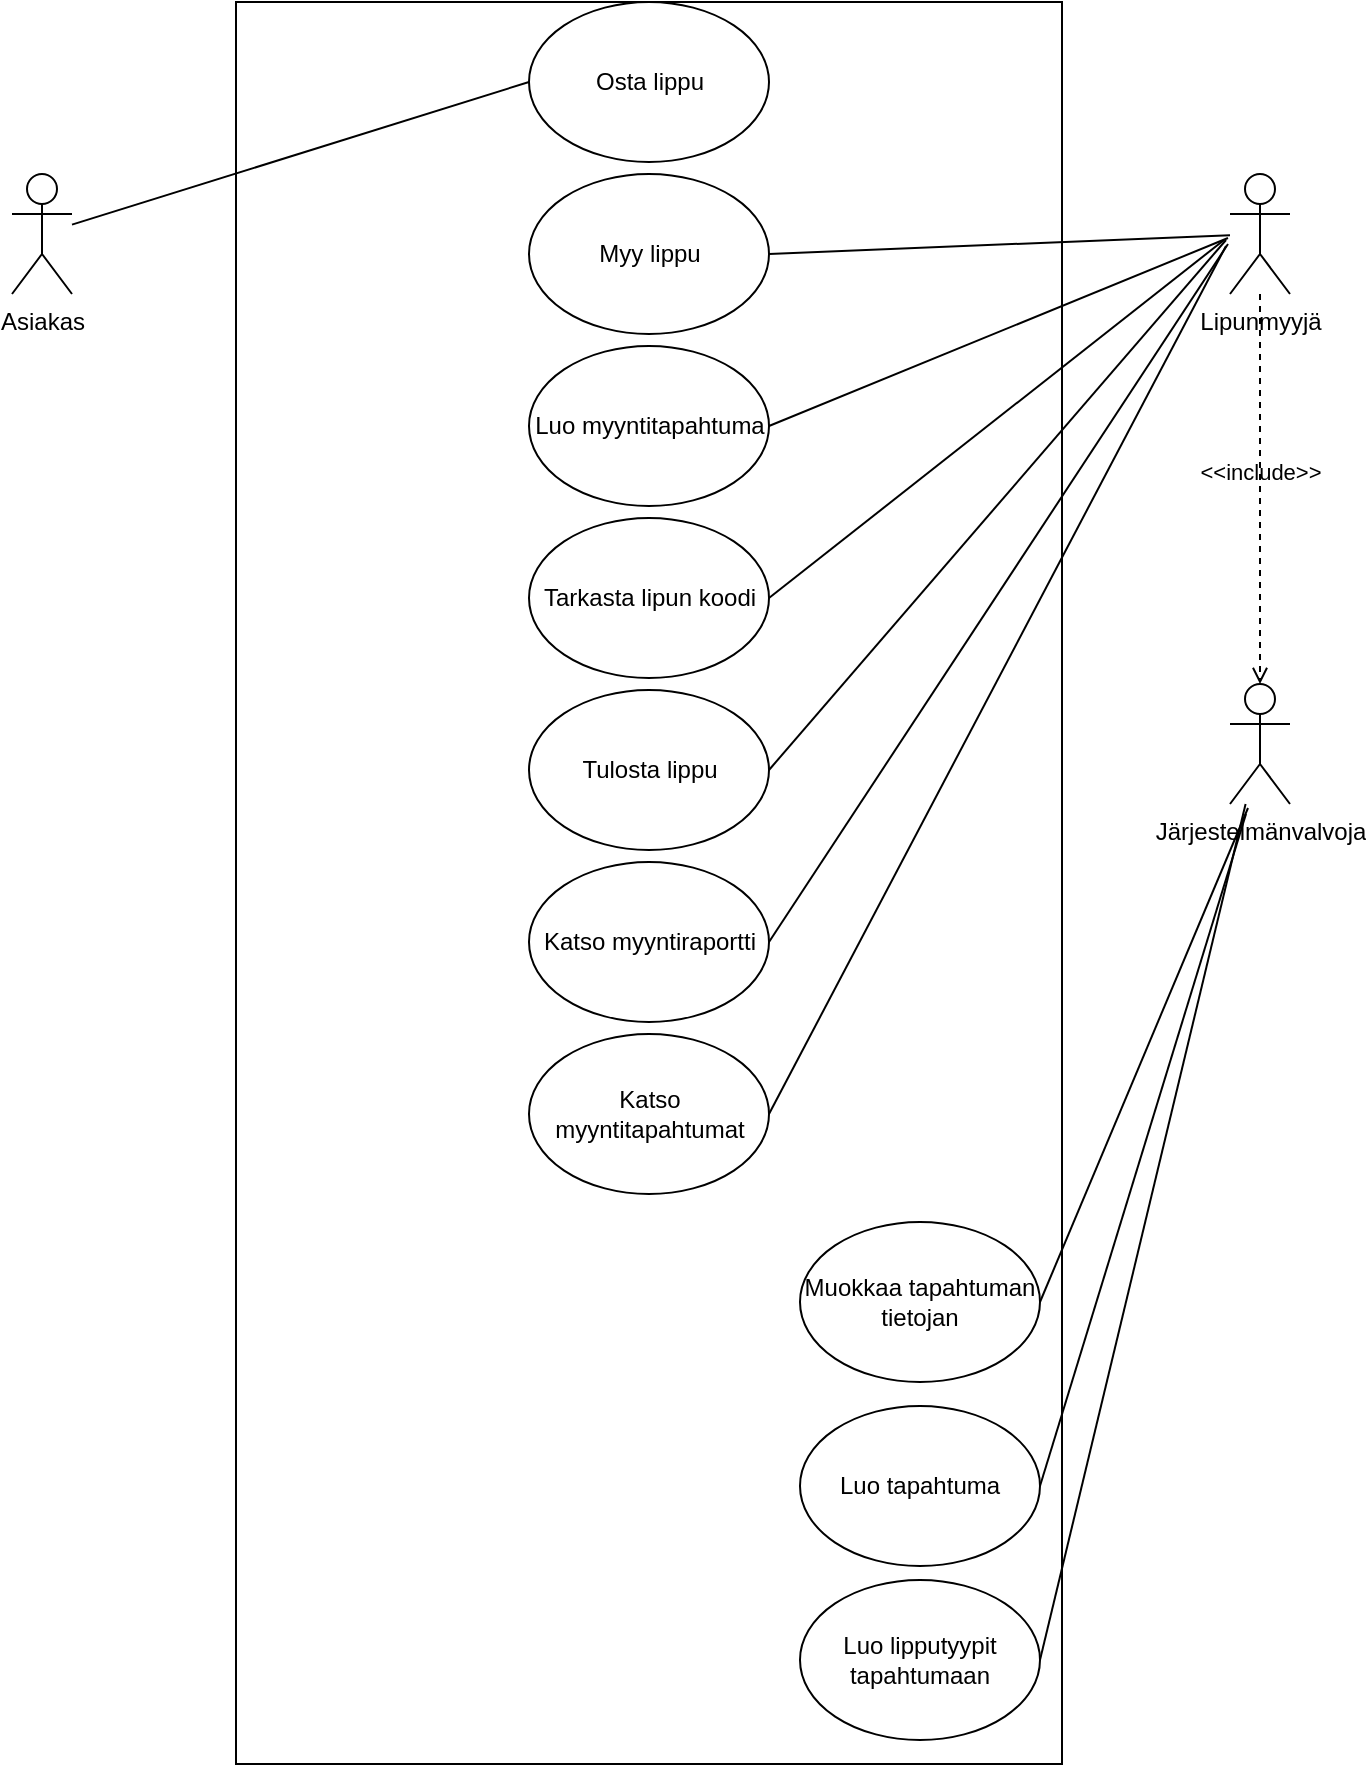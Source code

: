 <mxfile version="23.0.2" type="device">
  <diagram name="Sivu-1" id="-lWhH2luC0LmiN5XKpas">
    <mxGraphModel dx="1802" dy="765" grid="0" gridSize="10" guides="1" tooltips="1" connect="1" arrows="1" fold="1" page="1" pageScale="1" pageWidth="1169" pageHeight="827" math="0" shadow="0">
      <root>
        <mxCell id="0" />
        <mxCell id="1" parent="0" />
        <mxCell id="2OoL3_RYChS5sPEIDO6c-1" value="Asiakas" style="shape=umlActor;verticalLabelPosition=bottom;verticalAlign=top;html=1;outlineConnect=0;" vertex="1" parent="1">
          <mxGeometry x="183" y="129" width="30" height="60" as="geometry" />
        </mxCell>
        <mxCell id="2OoL3_RYChS5sPEIDO6c-2" value="Lipunmyyjä" style="shape=umlActor;verticalLabelPosition=bottom;verticalAlign=top;html=1;outlineConnect=0;" vertex="1" parent="1">
          <mxGeometry x="792" y="129" width="30" height="60" as="geometry" />
        </mxCell>
        <mxCell id="2OoL3_RYChS5sPEIDO6c-3" value="Järjestelmänvalvoja" style="shape=umlActor;verticalLabelPosition=bottom;verticalAlign=top;html=1;outlineConnect=0;" vertex="1" parent="1">
          <mxGeometry x="792" y="384" width="30" height="60" as="geometry" />
        </mxCell>
        <mxCell id="2OoL3_RYChS5sPEIDO6c-5" value="" style="rounded=0;whiteSpace=wrap;html=1;" vertex="1" parent="1">
          <mxGeometry x="295" y="43" width="413" height="881" as="geometry" />
        </mxCell>
        <mxCell id="2OoL3_RYChS5sPEIDO6c-6" value="Osta lippu" style="ellipse;whiteSpace=wrap;html=1;" vertex="1" parent="1">
          <mxGeometry x="441.5" y="43" width="120" height="80" as="geometry" />
        </mxCell>
        <mxCell id="2OoL3_RYChS5sPEIDO6c-7" value="Myy lippu" style="ellipse;whiteSpace=wrap;html=1;" vertex="1" parent="1">
          <mxGeometry x="441.5" y="129" width="120" height="80" as="geometry" />
        </mxCell>
        <mxCell id="2OoL3_RYChS5sPEIDO6c-9" value="Luo tapahtuma" style="ellipse;whiteSpace=wrap;html=1;" vertex="1" parent="1">
          <mxGeometry x="577" y="745" width="120" height="80" as="geometry" />
        </mxCell>
        <mxCell id="2OoL3_RYChS5sPEIDO6c-10" value="Tulosta lippu" style="ellipse;whiteSpace=wrap;html=1;" vertex="1" parent="1">
          <mxGeometry x="441.5" y="387" width="120" height="80" as="geometry" />
        </mxCell>
        <mxCell id="2OoL3_RYChS5sPEIDO6c-11" value="Tarkasta lipun koodi" style="ellipse;whiteSpace=wrap;html=1;" vertex="1" parent="1">
          <mxGeometry x="441.5" y="301" width="120" height="80" as="geometry" />
        </mxCell>
        <mxCell id="2OoL3_RYChS5sPEIDO6c-12" value="Luo myyntitapahtuma" style="ellipse;whiteSpace=wrap;html=1;" vertex="1" parent="1">
          <mxGeometry x="441.5" y="215" width="120" height="80" as="geometry" />
        </mxCell>
        <mxCell id="2OoL3_RYChS5sPEIDO6c-13" value="Luo lipputyypit tapahtumaan" style="ellipse;whiteSpace=wrap;html=1;" vertex="1" parent="1">
          <mxGeometry x="577" y="832" width="120" height="80" as="geometry" />
        </mxCell>
        <mxCell id="2OoL3_RYChS5sPEIDO6c-15" value="Katso myyntiraportti" style="ellipse;whiteSpace=wrap;html=1;" vertex="1" parent="1">
          <mxGeometry x="441.5" y="473" width="120" height="80" as="geometry" />
        </mxCell>
        <mxCell id="2OoL3_RYChS5sPEIDO6c-16" value="Katso myyntitapahtumat" style="ellipse;whiteSpace=wrap;html=1;" vertex="1" parent="1">
          <mxGeometry x="441.5" y="559" width="120" height="80" as="geometry" />
        </mxCell>
        <mxCell id="2OoL3_RYChS5sPEIDO6c-17" value="Muokkaa tapahtuman tietojan" style="ellipse;whiteSpace=wrap;html=1;" vertex="1" parent="1">
          <mxGeometry x="577" y="653" width="120" height="80" as="geometry" />
        </mxCell>
        <mxCell id="2OoL3_RYChS5sPEIDO6c-18" value="" style="endArrow=none;html=1;rounded=0;entryX=0;entryY=0.5;entryDx=0;entryDy=0;" edge="1" parent="1" source="2OoL3_RYChS5sPEIDO6c-1" target="2OoL3_RYChS5sPEIDO6c-6">
          <mxGeometry width="50" height="50" relative="1" as="geometry">
            <mxPoint x="514" y="345" as="sourcePoint" />
            <mxPoint x="564" y="295" as="targetPoint" />
          </mxGeometry>
        </mxCell>
        <mxCell id="2OoL3_RYChS5sPEIDO6c-19" value="" style="endArrow=none;html=1;rounded=0;exitX=1;exitY=0.5;exitDx=0;exitDy=0;" edge="1" parent="1" source="2OoL3_RYChS5sPEIDO6c-7" target="2OoL3_RYChS5sPEIDO6c-2">
          <mxGeometry width="50" height="50" relative="1" as="geometry">
            <mxPoint x="514" y="345" as="sourcePoint" />
            <mxPoint x="564" y="295" as="targetPoint" />
          </mxGeometry>
        </mxCell>
        <mxCell id="2OoL3_RYChS5sPEIDO6c-20" value="" style="endArrow=none;html=1;rounded=0;exitX=1;exitY=0.5;exitDx=0;exitDy=0;" edge="1" parent="1" source="2OoL3_RYChS5sPEIDO6c-12">
          <mxGeometry width="50" height="50" relative="1" as="geometry">
            <mxPoint x="572" y="179" as="sourcePoint" />
            <mxPoint x="791" y="161" as="targetPoint" />
          </mxGeometry>
        </mxCell>
        <mxCell id="2OoL3_RYChS5sPEIDO6c-21" value="" style="endArrow=none;html=1;rounded=0;exitX=1;exitY=0.5;exitDx=0;exitDy=0;" edge="1" parent="1" source="2OoL3_RYChS5sPEIDO6c-11">
          <mxGeometry width="50" height="50" relative="1" as="geometry">
            <mxPoint x="514" y="345" as="sourcePoint" />
            <mxPoint x="789" y="162" as="targetPoint" />
          </mxGeometry>
        </mxCell>
        <mxCell id="2OoL3_RYChS5sPEIDO6c-22" value="" style="endArrow=none;html=1;rounded=0;exitX=1;exitY=0.5;exitDx=0;exitDy=0;" edge="1" parent="1" source="2OoL3_RYChS5sPEIDO6c-10">
          <mxGeometry width="50" height="50" relative="1" as="geometry">
            <mxPoint x="514" y="345" as="sourcePoint" />
            <mxPoint x="790" y="162" as="targetPoint" />
          </mxGeometry>
        </mxCell>
        <mxCell id="2OoL3_RYChS5sPEIDO6c-23" value="" style="endArrow=none;html=1;rounded=0;exitX=1;exitY=0.5;exitDx=0;exitDy=0;" edge="1" parent="1" source="2OoL3_RYChS5sPEIDO6c-15">
          <mxGeometry width="50" height="50" relative="1" as="geometry">
            <mxPoint x="738" y="344" as="sourcePoint" />
            <mxPoint x="791" y="164" as="targetPoint" />
          </mxGeometry>
        </mxCell>
        <mxCell id="2OoL3_RYChS5sPEIDO6c-24" value="" style="endArrow=none;html=1;rounded=0;exitX=1;exitY=0.5;exitDx=0;exitDy=0;" edge="1" parent="1" source="2OoL3_RYChS5sPEIDO6c-16">
          <mxGeometry width="50" height="50" relative="1" as="geometry">
            <mxPoint x="514" y="345" as="sourcePoint" />
            <mxPoint x="790" y="165" as="targetPoint" />
          </mxGeometry>
        </mxCell>
        <mxCell id="2OoL3_RYChS5sPEIDO6c-25" value="" style="endArrow=none;html=1;rounded=0;exitX=1;exitY=0.5;exitDx=0;exitDy=0;" edge="1" parent="1" source="2OoL3_RYChS5sPEIDO6c-13" target="2OoL3_RYChS5sPEIDO6c-3">
          <mxGeometry width="50" height="50" relative="1" as="geometry">
            <mxPoint x="789" y="862" as="sourcePoint" />
            <mxPoint x="564" y="562" as="targetPoint" />
          </mxGeometry>
        </mxCell>
        <mxCell id="2OoL3_RYChS5sPEIDO6c-26" value="" style="endArrow=none;html=1;rounded=0;exitX=1;exitY=0.5;exitDx=0;exitDy=0;" edge="1" parent="1" source="2OoL3_RYChS5sPEIDO6c-9">
          <mxGeometry width="50" height="50" relative="1" as="geometry">
            <mxPoint x="514" y="612" as="sourcePoint" />
            <mxPoint x="800" y="449" as="targetPoint" />
          </mxGeometry>
        </mxCell>
        <mxCell id="2OoL3_RYChS5sPEIDO6c-27" value="" style="endArrow=none;html=1;rounded=0;exitX=1;exitY=0.5;exitDx=0;exitDy=0;" edge="1" parent="1" source="2OoL3_RYChS5sPEIDO6c-17">
          <mxGeometry width="50" height="50" relative="1" as="geometry">
            <mxPoint x="514" y="612" as="sourcePoint" />
            <mxPoint x="801" y="446" as="targetPoint" />
          </mxGeometry>
        </mxCell>
        <mxCell id="2OoL3_RYChS5sPEIDO6c-28" value="&amp;lt;&amp;lt;include&amp;gt;&amp;gt;" style="html=1;verticalAlign=bottom;labelBackgroundColor=none;endArrow=open;endFill=0;dashed=1;rounded=0;" edge="1" parent="1" source="2OoL3_RYChS5sPEIDO6c-2" target="2OoL3_RYChS5sPEIDO6c-3">
          <mxGeometry width="160" relative="1" as="geometry">
            <mxPoint x="822" y="177" as="sourcePoint" />
            <mxPoint x="912" y="282" as="targetPoint" />
          </mxGeometry>
        </mxCell>
      </root>
    </mxGraphModel>
  </diagram>
</mxfile>
